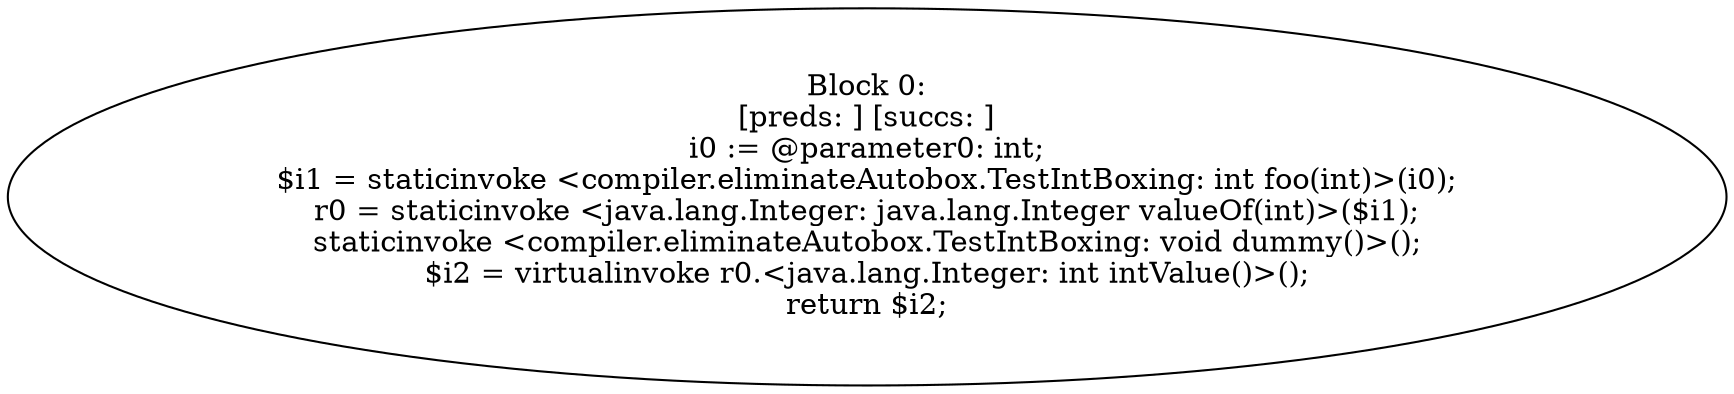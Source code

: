 digraph "unitGraph" {
    "Block 0:
[preds: ] [succs: ]
i0 := @parameter0: int;
$i1 = staticinvoke <compiler.eliminateAutobox.TestIntBoxing: int foo(int)>(i0);
r0 = staticinvoke <java.lang.Integer: java.lang.Integer valueOf(int)>($i1);
staticinvoke <compiler.eliminateAutobox.TestIntBoxing: void dummy()>();
$i2 = virtualinvoke r0.<java.lang.Integer: int intValue()>();
return $i2;
"
}
